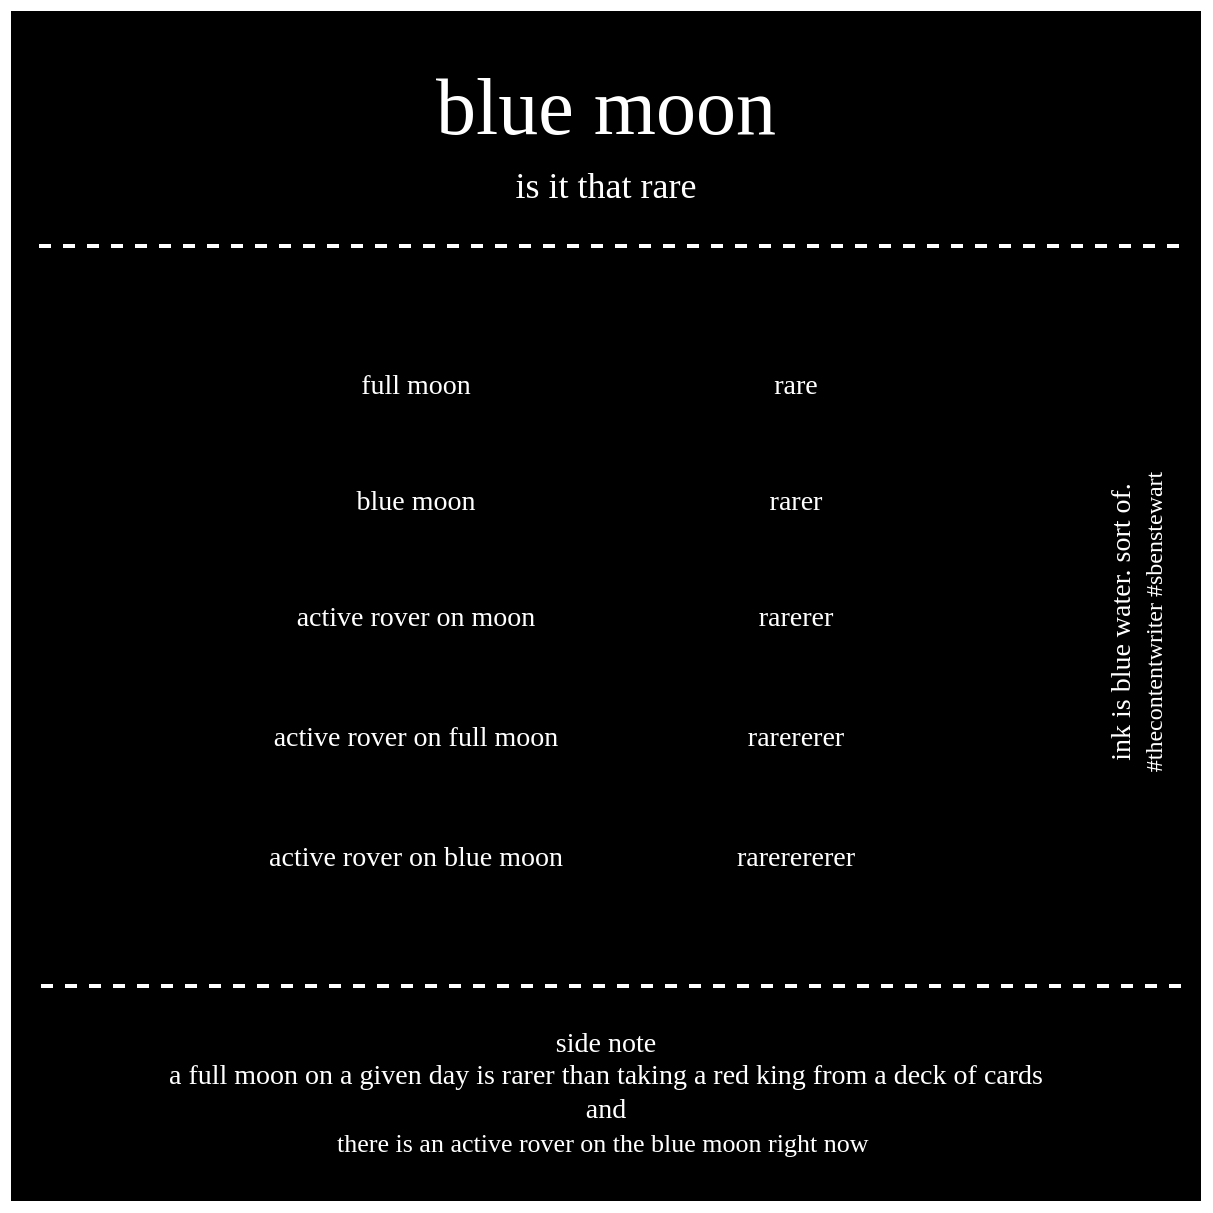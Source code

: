 <mxfile version="21.6.8" type="device">
  <diagram id="dX7Dphyso45SB9-RoEhv" name="Page-1">
    <mxGraphModel dx="1036" dy="606" grid="1" gridSize="10" guides="1" tooltips="1" connect="1" arrows="1" fold="1" page="1" pageScale="1" pageWidth="827" pageHeight="1169" math="0" shadow="0">
      <root>
        <mxCell id="0" />
        <mxCell id="1" parent="0" />
        <mxCell id="nfxZPmU7g6QgWNAvG-ER-2" value="" style="whiteSpace=wrap;html=1;aspect=fixed;strokeWidth=5;strokeColor=#FFFFFF;fillColor=#000000;" parent="1" vertex="1">
          <mxGeometry x="210" y="90" width="600" height="600" as="geometry" />
        </mxCell>
        <mxCell id="8b6ggLF4gSHIukh4vJdm-18" value="&lt;font face=&quot;xkcd&quot;&gt;&lt;span style=&quot;font-size: 40px&quot;&gt;blue moon&lt;/span&gt;&lt;br&gt;&lt;/font&gt;" style="text;html=1;strokeColor=none;fillColor=none;align=center;verticalAlign=middle;whiteSpace=wrap;rounded=0;fontColor=#FFFFFF;" parent="1" vertex="1">
          <mxGeometry x="215" y="130" width="590" height="20" as="geometry" />
        </mxCell>
        <mxCell id="8b6ggLF4gSHIukh4vJdm-24" value="&lt;font face=&quot;xkcd&quot;&gt;&lt;span style=&quot;font-size: 18px&quot;&gt;is it that rare&lt;/span&gt;&lt;br&gt;&lt;/font&gt;" style="text;html=1;strokeColor=none;fillColor=none;align=center;verticalAlign=middle;whiteSpace=wrap;rounded=0;fontColor=#FFFFFF;" parent="1" vertex="1">
          <mxGeometry x="210" y="170" width="600" height="20" as="geometry" />
        </mxCell>
        <mxCell id="8b6ggLF4gSHIukh4vJdm-30" value="" style="endArrow=none;dashed=1;html=1;strokeWidth=2;labelBackgroundColor=none;fontColor=#FFFFFF;strokeColor=#FFFFFF;" parent="1" edge="1">
          <mxGeometry width="50" height="50" relative="1" as="geometry">
            <mxPoint x="796.5" y="210" as="sourcePoint" />
            <mxPoint x="221.5" y="210" as="targetPoint" />
          </mxGeometry>
        </mxCell>
        <mxCell id="k-dpR7HA_-HZ3Fbqk2lw-16" value="" style="endArrow=none;dashed=1;html=1;strokeWidth=2;labelBackgroundColor=none;fontColor=#FFFFFF;strokeColor=#FFFFFF;" parent="1" edge="1">
          <mxGeometry width="50" height="50" relative="1" as="geometry">
            <mxPoint x="797.5" y="580" as="sourcePoint" />
            <mxPoint x="222.5" y="580" as="targetPoint" />
          </mxGeometry>
        </mxCell>
        <mxCell id="k-dpR7HA_-HZ3Fbqk2lw-17" value="&lt;div style=&quot;&quot;&gt;&lt;span style=&quot;font-size: 14px; font-family: xkcd; background-color: initial;&quot;&gt;side note&lt;/span&gt;&lt;/div&gt;&lt;div style=&quot;&quot;&gt;&lt;span style=&quot;font-size: 14px; font-family: xkcd; background-color: initial;&quot;&gt;a full moon on a given day is rarer than taking a red king from a deck of cards&lt;/span&gt;&lt;/div&gt;&lt;div style=&quot;&quot;&gt;&lt;span style=&quot;font-size: 14px; font-family: xkcd; background-color: initial;&quot;&gt;and&lt;/span&gt;&lt;/div&gt;&lt;div style=&quot;border-color: var(--border-color); font-size: 13px;&quot;&gt;&lt;font style=&quot;border-color: var(--border-color);&quot; face=&quot;xkcd&quot;&gt;there is an active rover on the blue moon right now&lt;/font&gt;&lt;span style=&quot;font-family: xkcd; background-color: initial;&quot;&gt;&amp;nbsp;&lt;/span&gt;&lt;/div&gt;" style="text;html=1;strokeColor=none;fillColor=none;align=center;verticalAlign=middle;whiteSpace=wrap;rounded=0;fontColor=#FFFFFF;" parent="1" vertex="1">
          <mxGeometry x="220" y="598" width="580" height="70" as="geometry" />
        </mxCell>
        <mxCell id="euaHSMH8fYii958cPEId-22" style="edgeStyle=orthogonalEdgeStyle;rounded=0;orthogonalLoop=1;jettySize=auto;html=1;exitX=0.5;exitY=1;exitDx=0;exitDy=0;strokeWidth=2;" parent="1" edge="1">
          <mxGeometry relative="1" as="geometry">
            <mxPoint x="661" y="451" as="sourcePoint" />
            <mxPoint x="661" y="451" as="targetPoint" />
          </mxGeometry>
        </mxCell>
        <mxCell id="pKVuHFSoDqtFi99w7tCS-15" value="&lt;font face=&quot;xkcd&quot;&gt;&lt;span style=&quot;font-size: 14px&quot;&gt;ink is blue water. sort of.&lt;br&gt;&lt;/span&gt;#thecontentwriter #sbenstewart&lt;br&gt;&lt;/font&gt;" style="text;html=1;strokeColor=none;fillColor=none;align=center;verticalAlign=middle;whiteSpace=wrap;rounded=0;rotation=-90;fontColor=#FFFFFF;" parent="1" vertex="1">
          <mxGeometry x="630" y="388" width="290" height="20" as="geometry" />
        </mxCell>
        <mxCell id="Xhbkpn-6mWl12xEbtcSc-7" value="&lt;div style=&quot;&quot;&gt;&lt;font face=&quot;xkcd&quot;&gt;&lt;span style=&quot;font-size: 14px;&quot;&gt;rare&lt;/span&gt;&lt;/font&gt;&lt;/div&gt;" style="text;html=1;strokeColor=none;fillColor=none;align=center;verticalAlign=middle;whiteSpace=wrap;rounded=0;fontColor=#FFFFFF;" parent="1" vertex="1">
          <mxGeometry x="535" y="265" width="140" height="30" as="geometry" />
        </mxCell>
        <mxCell id="ewSCSC30HjqfYDTTpNZa-1" value="&lt;div style=&quot;&quot;&gt;&lt;font face=&quot;xkcd&quot;&gt;&lt;span style=&quot;font-size: 14px;&quot;&gt;full moon&lt;/span&gt;&lt;/font&gt;&lt;/div&gt;" style="text;html=1;strokeColor=none;fillColor=none;align=center;verticalAlign=middle;whiteSpace=wrap;rounded=0;fontColor=#FFFFFF;" vertex="1" parent="1">
          <mxGeometry x="345" y="265" width="140" height="30" as="geometry" />
        </mxCell>
        <mxCell id="ewSCSC30HjqfYDTTpNZa-2" value="&lt;div style=&quot;&quot;&gt;&lt;font face=&quot;xkcd&quot;&gt;&lt;span style=&quot;font-size: 14px;&quot;&gt;rarer&lt;/span&gt;&lt;/font&gt;&lt;/div&gt;" style="text;html=1;strokeColor=none;fillColor=none;align=center;verticalAlign=middle;whiteSpace=wrap;rounded=0;fontColor=#FFFFFF;" vertex="1" parent="1">
          <mxGeometry x="535" y="323" width="140" height="30" as="geometry" />
        </mxCell>
        <mxCell id="ewSCSC30HjqfYDTTpNZa-3" value="&lt;div style=&quot;&quot;&gt;&lt;font face=&quot;xkcd&quot;&gt;&lt;span style=&quot;font-size: 14px;&quot;&gt;blue moon&lt;/span&gt;&lt;/font&gt;&lt;/div&gt;" style="text;html=1;strokeColor=none;fillColor=none;align=center;verticalAlign=middle;whiteSpace=wrap;rounded=0;fontColor=#FFFFFF;" vertex="1" parent="1">
          <mxGeometry x="345" y="323" width="140" height="30" as="geometry" />
        </mxCell>
        <mxCell id="ewSCSC30HjqfYDTTpNZa-4" value="&lt;div style=&quot;&quot;&gt;&lt;font face=&quot;xkcd&quot;&gt;&lt;span style=&quot;font-size: 14px;&quot;&gt;rarerer&lt;/span&gt;&lt;/font&gt;&lt;/div&gt;" style="text;html=1;strokeColor=none;fillColor=none;align=center;verticalAlign=middle;whiteSpace=wrap;rounded=0;fontColor=#FFFFFF;" vertex="1" parent="1">
          <mxGeometry x="535" y="381" width="140" height="30" as="geometry" />
        </mxCell>
        <mxCell id="ewSCSC30HjqfYDTTpNZa-5" value="&lt;div style=&quot;&quot;&gt;&lt;font face=&quot;xkcd&quot;&gt;&lt;span style=&quot;font-size: 14px;&quot;&gt;active rover on moon&lt;/span&gt;&lt;/font&gt;&lt;/div&gt;" style="text;html=1;strokeColor=none;fillColor=none;align=center;verticalAlign=middle;whiteSpace=wrap;rounded=0;fontColor=#FFFFFF;" vertex="1" parent="1">
          <mxGeometry x="320" y="381" width="190" height="30" as="geometry" />
        </mxCell>
        <mxCell id="ewSCSC30HjqfYDTTpNZa-6" value="&lt;div style=&quot;&quot;&gt;&lt;font face=&quot;xkcd&quot;&gt;&lt;span style=&quot;font-size: 14px;&quot;&gt;rarererer&lt;/span&gt;&lt;/font&gt;&lt;/div&gt;" style="text;html=1;strokeColor=none;fillColor=none;align=center;verticalAlign=middle;whiteSpace=wrap;rounded=0;fontColor=#FFFFFF;" vertex="1" parent="1">
          <mxGeometry x="535" y="441" width="140" height="30" as="geometry" />
        </mxCell>
        <mxCell id="ewSCSC30HjqfYDTTpNZa-7" value="&lt;div style=&quot;&quot;&gt;&lt;font face=&quot;xkcd&quot;&gt;&lt;span style=&quot;font-size: 14px;&quot;&gt;active rover on full moon&lt;/span&gt;&lt;/font&gt;&lt;/div&gt;" style="text;html=1;strokeColor=none;fillColor=none;align=center;verticalAlign=middle;whiteSpace=wrap;rounded=0;fontColor=#FFFFFF;" vertex="1" parent="1">
          <mxGeometry x="320" y="441" width="190" height="30" as="geometry" />
        </mxCell>
        <mxCell id="ewSCSC30HjqfYDTTpNZa-8" value="&lt;div style=&quot;&quot;&gt;&lt;font face=&quot;xkcd&quot;&gt;&lt;span style=&quot;font-size: 14px;&quot;&gt;rarerererer&lt;/span&gt;&lt;/font&gt;&lt;/div&gt;" style="text;html=1;strokeColor=none;fillColor=none;align=center;verticalAlign=middle;whiteSpace=wrap;rounded=0;fontColor=#FFFFFF;" vertex="1" parent="1">
          <mxGeometry x="535" y="501" width="140" height="30" as="geometry" />
        </mxCell>
        <mxCell id="ewSCSC30HjqfYDTTpNZa-9" value="&lt;div style=&quot;&quot;&gt;&lt;font face=&quot;xkcd&quot;&gt;&lt;span style=&quot;font-size: 14px;&quot;&gt;active rover on blue moon&lt;/span&gt;&lt;/font&gt;&lt;/div&gt;" style="text;html=1;strokeColor=none;fillColor=none;align=center;verticalAlign=middle;whiteSpace=wrap;rounded=0;fontColor=#FFFFFF;" vertex="1" parent="1">
          <mxGeometry x="320" y="501" width="190" height="30" as="geometry" />
        </mxCell>
      </root>
    </mxGraphModel>
  </diagram>
</mxfile>
